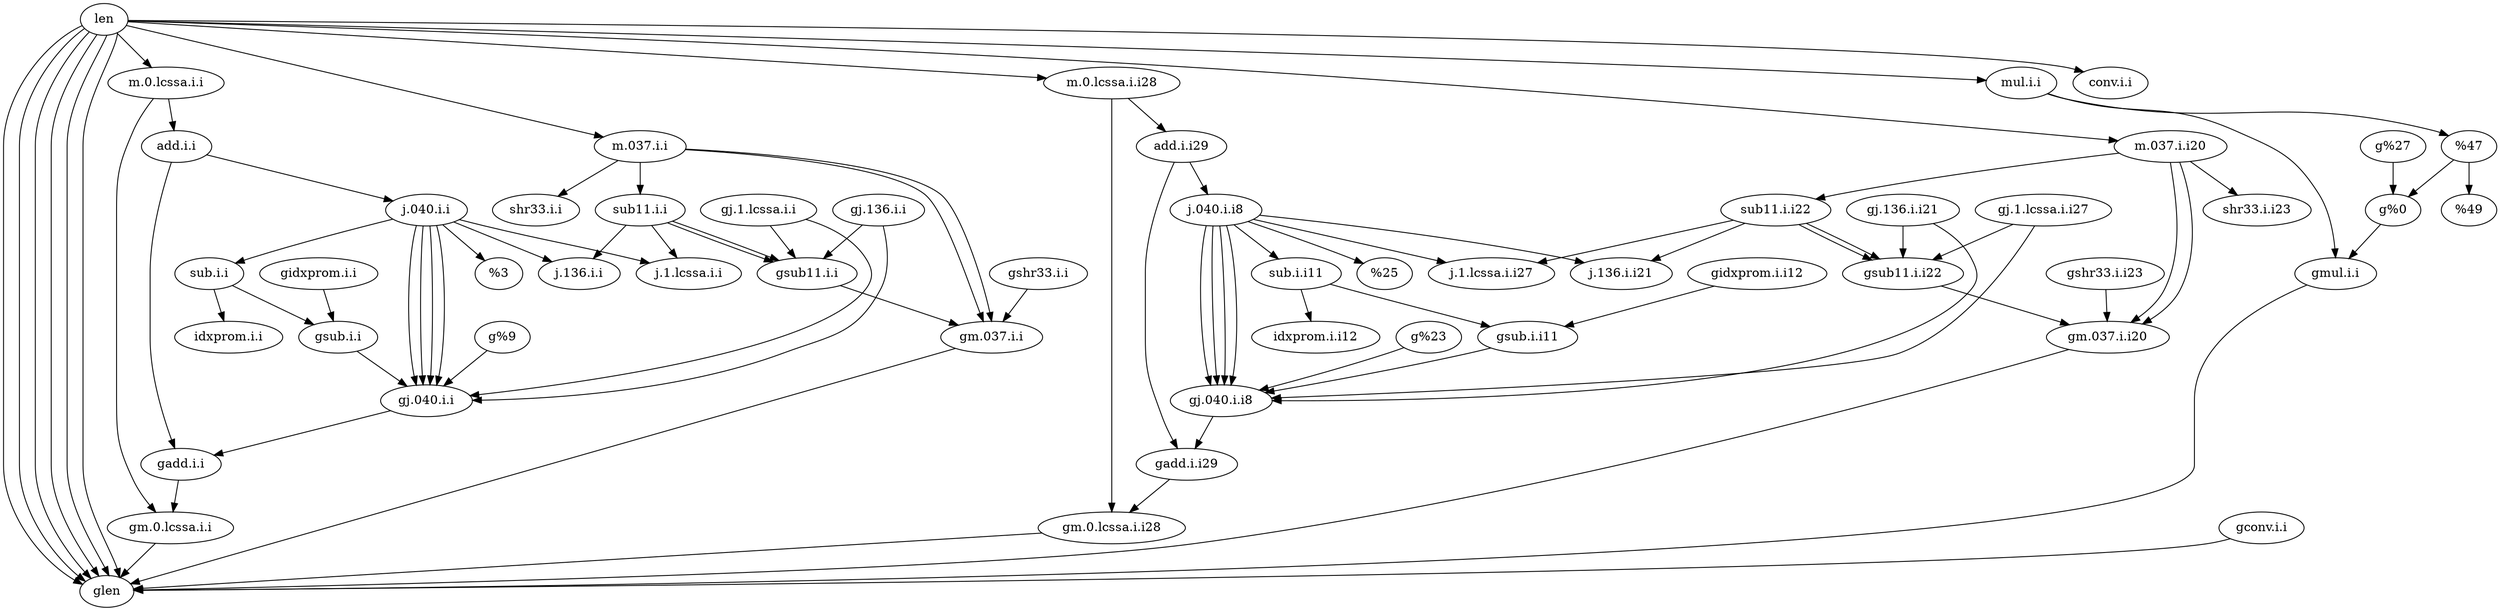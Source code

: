digraph G {
	subgraph Forward {
		"j.040.i.i" -> "%9"
		"j.040.i.i" -> "j.136.i.i"
		"j.040.i.i" -> "j.1.lcssa.i.i"
		"j.040.i.i" -> "sub.i.i"
		"m.0.lcssa.i.i" -> "add.i.i"
		"m.037.i.i" -> "sub11.i.i"
		"m.037.i.i" -> "shr33.i.i"
		"j.040.i.i8" -> "sub.i.i11"
		"j.040.i.i8" -> "j.136.i.i21"
		"j.040.i.i8" -> "j.1.lcssa.i.i27"
		"j.040.i.i8" -> "%23"
		"m.0.lcssa.i.i28" -> "add.i.i29"
		"m.037.i.i20" -> "shr33.i.i23"
		"m.037.i.i20" -> "sub11.i.i22"
		"len" -> "conv.i.i"
		"len" -> "m.037.i.i"
		"len" -> "mul.i.i"
		"len" -> "m.0.lcssa.i.i"
		"len" -> "m.0.lcssa.i.i28"
		"len" -> "m.037.i.i20"
		"%0" -> "%27"
		"sub.i.i11" -> "idxprom.i.i12"
		"sub11.i.i22" -> "j.136.i.i21"
		"sub11.i.i22" -> "j.1.lcssa.i.i27"
		"sub.i.i" -> "idxprom.i.i"
		"sub11.i.i" -> "j.136.i.i"
		"sub11.i.i" -> "j.1.lcssa.i.i"
		"mul.i.i" -> "%0"
		"add.i.i" -> "j.040.i.i"
		"add.i.i29" -> "j.040.i.i8"
	}
	subgraph Reverse {
		"gj.040.i.i" -> "gadd.i.i"
		"add.i.i" -> "gadd.i.i"
		"gj.136.i.i" -> "gj.040.i.i"
		"j.040.i.i" -> "gj.040.i.i"
		"gj.136.i.i" -> "gsub11.i.i"
		"sub11.i.i" -> "gsub11.i.i"
		"gm.0.lcssa.i.i" -> "glen"
		"len" -> "glen"
		"gj.1.lcssa.i.i" -> "gj.040.i.i"
		"j.040.i.i" -> "gj.040.i.i"
		"gj.1.lcssa.i.i" -> "gsub11.i.i"
		"sub11.i.i" -> "gsub11.i.i"
		"gm.037.i.i" -> "glen"
		"len" -> "glen"
		"gj.040.i.i8" -> "gadd.i.i29"
		"add.i.i29" -> "gadd.i.i29"
		"gj.1.lcssa.i.i27" -> "gj.040.i.i8"
		"j.040.i.i8" -> "gj.040.i.i8"
		"gj.1.lcssa.i.i27" -> "gsub11.i.i22"
		"sub11.i.i22" -> "gsub11.i.i22"
		"gm.0.lcssa.i.i28" -> "glen"
		"len" -> "glen"
		"gj.136.i.i21" -> "gj.040.i.i8"
		"j.040.i.i8" -> "gj.040.i.i8"
		"gj.136.i.i21" -> "gsub11.i.i22"
		"sub11.i.i22" -> "gsub11.i.i22"
		"gm.037.i.i20" -> "glen"
		"len" -> "glen"
		"g%0" -> "gmul.i.i"
		"mul.i.i" -> "gmul.i.i"
		"g%9" -> "gj.040.i.i"
		"j.040.i.i" -> "gj.040.i.i"
		"g%23" -> "gj.040.i.i8"
		"j.040.i.i8" -> "gj.040.i.i8"
		"gsub.i.i11" -> "gj.040.i.i8"
		"j.040.i.i8" -> "gj.040.i.i8"
		"gidxprom.i.i12" -> "gsub.i.i11"
		"sub.i.i11" -> "gsub.i.i11"
		"gsub11.i.i22" -> "gm.037.i.i20"
		"m.037.i.i20" -> "gm.037.i.i20"
		"gshr33.i.i23" -> "gm.037.i.i20"
		"m.037.i.i20" -> "gm.037.i.i20"
		"gsub.i.i" -> "gj.040.i.i"
		"j.040.i.i" -> "gj.040.i.i"
		"gidxprom.i.i" -> "gsub.i.i"
		"sub.i.i" -> "gsub.i.i"
		"gsub11.i.i" -> "gm.037.i.i"
		"m.037.i.i" -> "gm.037.i.i"
		"gshr33.i.i" -> "gm.037.i.i"
		"m.037.i.i" -> "gm.037.i.i"
		"gmul.i.i" -> "glen"
		"len" -> "glen"
		"gadd.i.i" -> "gm.0.lcssa.i.i"
		"m.0.lcssa.i.i" -> "gm.0.lcssa.i.i"
		"gadd.i.i29" -> "gm.0.lcssa.i.i28"
		"m.0.lcssa.i.i28" -> "gm.0.lcssa.i.i28"
		"gconv.i.i" -> "glen"
		"len" -> "glen"
		"g%27" -> "g%0"
		"%0" -> "g%0"
	}
}
